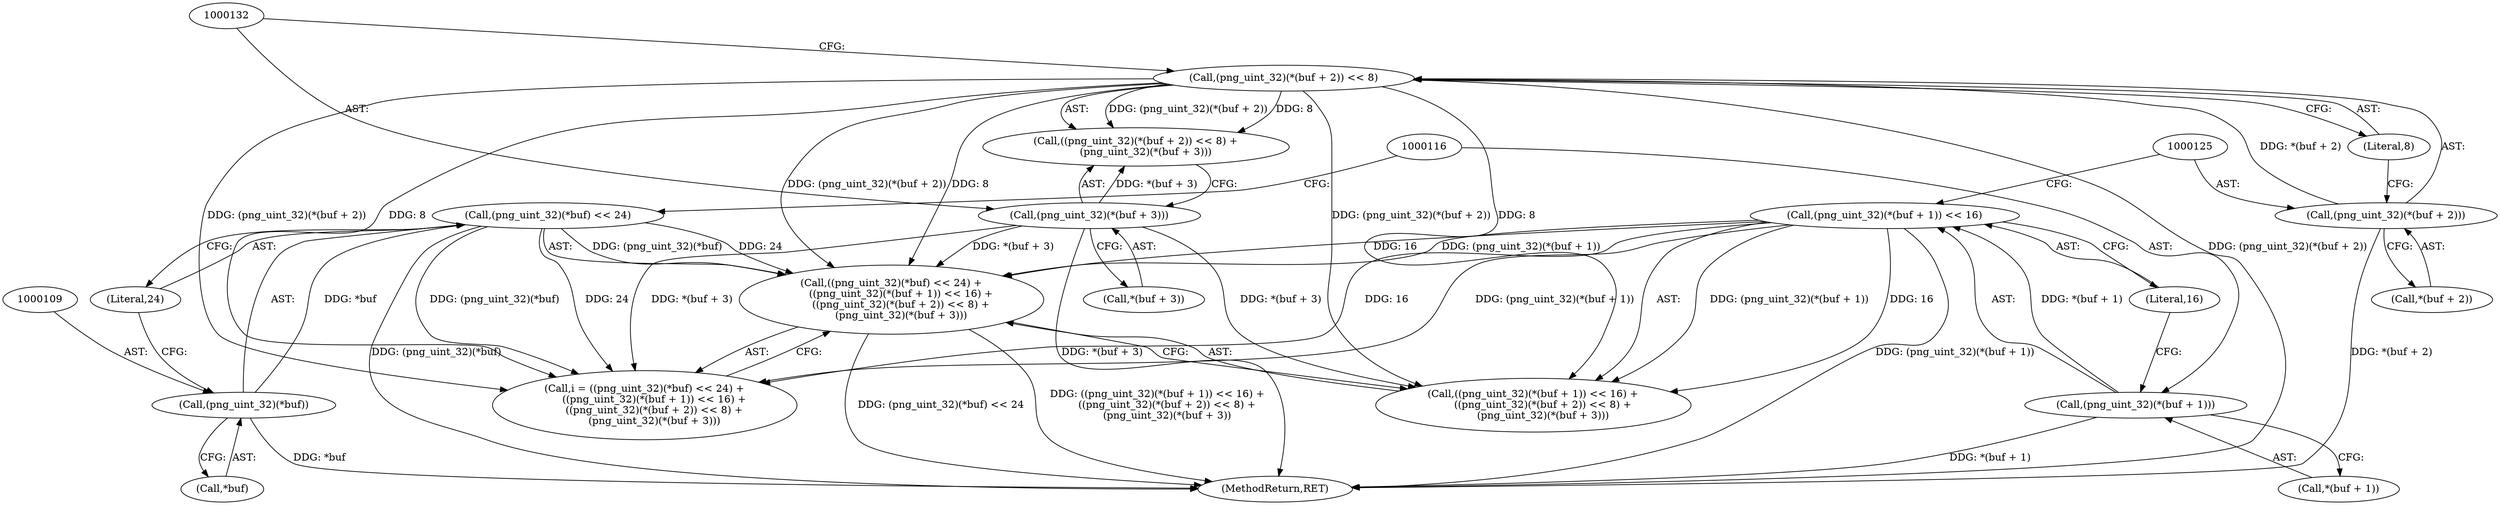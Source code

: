 digraph "1_Chrome_7f3d85b096f66870a15b37c2f40b219b2e292693_14@del" {
"1000106" [label="(Call,((png_uint_32)(*buf) << 24) +\n      ((png_uint_32)(*(buf + 1)) << 16) +\n      ((png_uint_32)(*(buf + 2)) << 8) +\n      (png_uint_32)(*(buf + 3)))"];
"1000107" [label="(Call,(png_uint_32)(*buf) << 24)"];
"1000108" [label="(Call,(png_uint_32)(*buf))"];
"1000114" [label="(Call,(png_uint_32)(*(buf + 1)) << 16)"];
"1000115" [label="(Call,(png_uint_32)(*(buf + 1)))"];
"1000123" [label="(Call,(png_uint_32)(*(buf + 2)) << 8)"];
"1000124" [label="(Call,(png_uint_32)(*(buf + 2)))"];
"1000131" [label="(Call,(png_uint_32)(*(buf + 3)))"];
"1000126" [label="(Call,*(buf + 2))"];
"1000104" [label="(Call,i = ((png_uint_32)(*buf) << 24) +\n      ((png_uint_32)(*(buf + 1)) << 16) +\n      ((png_uint_32)(*(buf + 2)) << 8) +\n      (png_uint_32)(*(buf + 3)))"];
"1000113" [label="(Call,((png_uint_32)(*(buf + 1)) << 16) +\n      ((png_uint_32)(*(buf + 2)) << 8) +\n      (png_uint_32)(*(buf + 3)))"];
"1000139" [label="(MethodReturn,RET)"];
"1000124" [label="(Call,(png_uint_32)(*(buf + 2)))"];
"1000110" [label="(Call,*buf)"];
"1000133" [label="(Call,*(buf + 3))"];
"1000115" [label="(Call,(png_uint_32)(*(buf + 1)))"];
"1000117" [label="(Call,*(buf + 1))"];
"1000107" [label="(Call,(png_uint_32)(*buf) << 24)"];
"1000106" [label="(Call,((png_uint_32)(*buf) << 24) +\n      ((png_uint_32)(*(buf + 1)) << 16) +\n      ((png_uint_32)(*(buf + 2)) << 8) +\n      (png_uint_32)(*(buf + 3)))"];
"1000108" [label="(Call,(png_uint_32)(*buf))"];
"1000122" [label="(Call,((png_uint_32)(*(buf + 2)) << 8) +\n      (png_uint_32)(*(buf + 3)))"];
"1000121" [label="(Literal,16)"];
"1000131" [label="(Call,(png_uint_32)(*(buf + 3)))"];
"1000114" [label="(Call,(png_uint_32)(*(buf + 1)) << 16)"];
"1000123" [label="(Call,(png_uint_32)(*(buf + 2)) << 8)"];
"1000112" [label="(Literal,24)"];
"1000130" [label="(Literal,8)"];
"1000106" -> "1000104"  [label="AST: "];
"1000106" -> "1000113"  [label="CFG: "];
"1000107" -> "1000106"  [label="AST: "];
"1000113" -> "1000106"  [label="AST: "];
"1000104" -> "1000106"  [label="CFG: "];
"1000106" -> "1000139"  [label="DDG: (png_uint_32)(*buf) << 24"];
"1000106" -> "1000139"  [label="DDG: ((png_uint_32)(*(buf + 1)) << 16) +\n      ((png_uint_32)(*(buf + 2)) << 8) +\n      (png_uint_32)(*(buf + 3))"];
"1000107" -> "1000106"  [label="DDG: (png_uint_32)(*buf)"];
"1000107" -> "1000106"  [label="DDG: 24"];
"1000114" -> "1000106"  [label="DDG: (png_uint_32)(*(buf + 1))"];
"1000114" -> "1000106"  [label="DDG: 16"];
"1000123" -> "1000106"  [label="DDG: (png_uint_32)(*(buf + 2))"];
"1000123" -> "1000106"  [label="DDG: 8"];
"1000131" -> "1000106"  [label="DDG: *(buf + 3)"];
"1000107" -> "1000112"  [label="CFG: "];
"1000108" -> "1000107"  [label="AST: "];
"1000112" -> "1000107"  [label="AST: "];
"1000116" -> "1000107"  [label="CFG: "];
"1000107" -> "1000139"  [label="DDG: (png_uint_32)(*buf)"];
"1000107" -> "1000104"  [label="DDG: (png_uint_32)(*buf)"];
"1000107" -> "1000104"  [label="DDG: 24"];
"1000108" -> "1000107"  [label="DDG: *buf"];
"1000108" -> "1000110"  [label="CFG: "];
"1000109" -> "1000108"  [label="AST: "];
"1000110" -> "1000108"  [label="AST: "];
"1000112" -> "1000108"  [label="CFG: "];
"1000108" -> "1000139"  [label="DDG: *buf"];
"1000114" -> "1000113"  [label="AST: "];
"1000114" -> "1000121"  [label="CFG: "];
"1000115" -> "1000114"  [label="AST: "];
"1000121" -> "1000114"  [label="AST: "];
"1000125" -> "1000114"  [label="CFG: "];
"1000114" -> "1000139"  [label="DDG: (png_uint_32)(*(buf + 1))"];
"1000114" -> "1000104"  [label="DDG: (png_uint_32)(*(buf + 1))"];
"1000114" -> "1000104"  [label="DDG: 16"];
"1000114" -> "1000113"  [label="DDG: (png_uint_32)(*(buf + 1))"];
"1000114" -> "1000113"  [label="DDG: 16"];
"1000115" -> "1000114"  [label="DDG: *(buf + 1)"];
"1000115" -> "1000117"  [label="CFG: "];
"1000116" -> "1000115"  [label="AST: "];
"1000117" -> "1000115"  [label="AST: "];
"1000121" -> "1000115"  [label="CFG: "];
"1000115" -> "1000139"  [label="DDG: *(buf + 1)"];
"1000123" -> "1000122"  [label="AST: "];
"1000123" -> "1000130"  [label="CFG: "];
"1000124" -> "1000123"  [label="AST: "];
"1000130" -> "1000123"  [label="AST: "];
"1000132" -> "1000123"  [label="CFG: "];
"1000123" -> "1000139"  [label="DDG: (png_uint_32)(*(buf + 2))"];
"1000123" -> "1000104"  [label="DDG: (png_uint_32)(*(buf + 2))"];
"1000123" -> "1000104"  [label="DDG: 8"];
"1000123" -> "1000113"  [label="DDG: (png_uint_32)(*(buf + 2))"];
"1000123" -> "1000113"  [label="DDG: 8"];
"1000123" -> "1000122"  [label="DDG: (png_uint_32)(*(buf + 2))"];
"1000123" -> "1000122"  [label="DDG: 8"];
"1000124" -> "1000123"  [label="DDG: *(buf + 2)"];
"1000124" -> "1000126"  [label="CFG: "];
"1000125" -> "1000124"  [label="AST: "];
"1000126" -> "1000124"  [label="AST: "];
"1000130" -> "1000124"  [label="CFG: "];
"1000124" -> "1000139"  [label="DDG: *(buf + 2)"];
"1000131" -> "1000122"  [label="AST: "];
"1000131" -> "1000133"  [label="CFG: "];
"1000132" -> "1000131"  [label="AST: "];
"1000133" -> "1000131"  [label="AST: "];
"1000122" -> "1000131"  [label="CFG: "];
"1000131" -> "1000139"  [label="DDG: *(buf + 3)"];
"1000131" -> "1000104"  [label="DDG: *(buf + 3)"];
"1000131" -> "1000113"  [label="DDG: *(buf + 3)"];
"1000131" -> "1000122"  [label="DDG: *(buf + 3)"];
}
